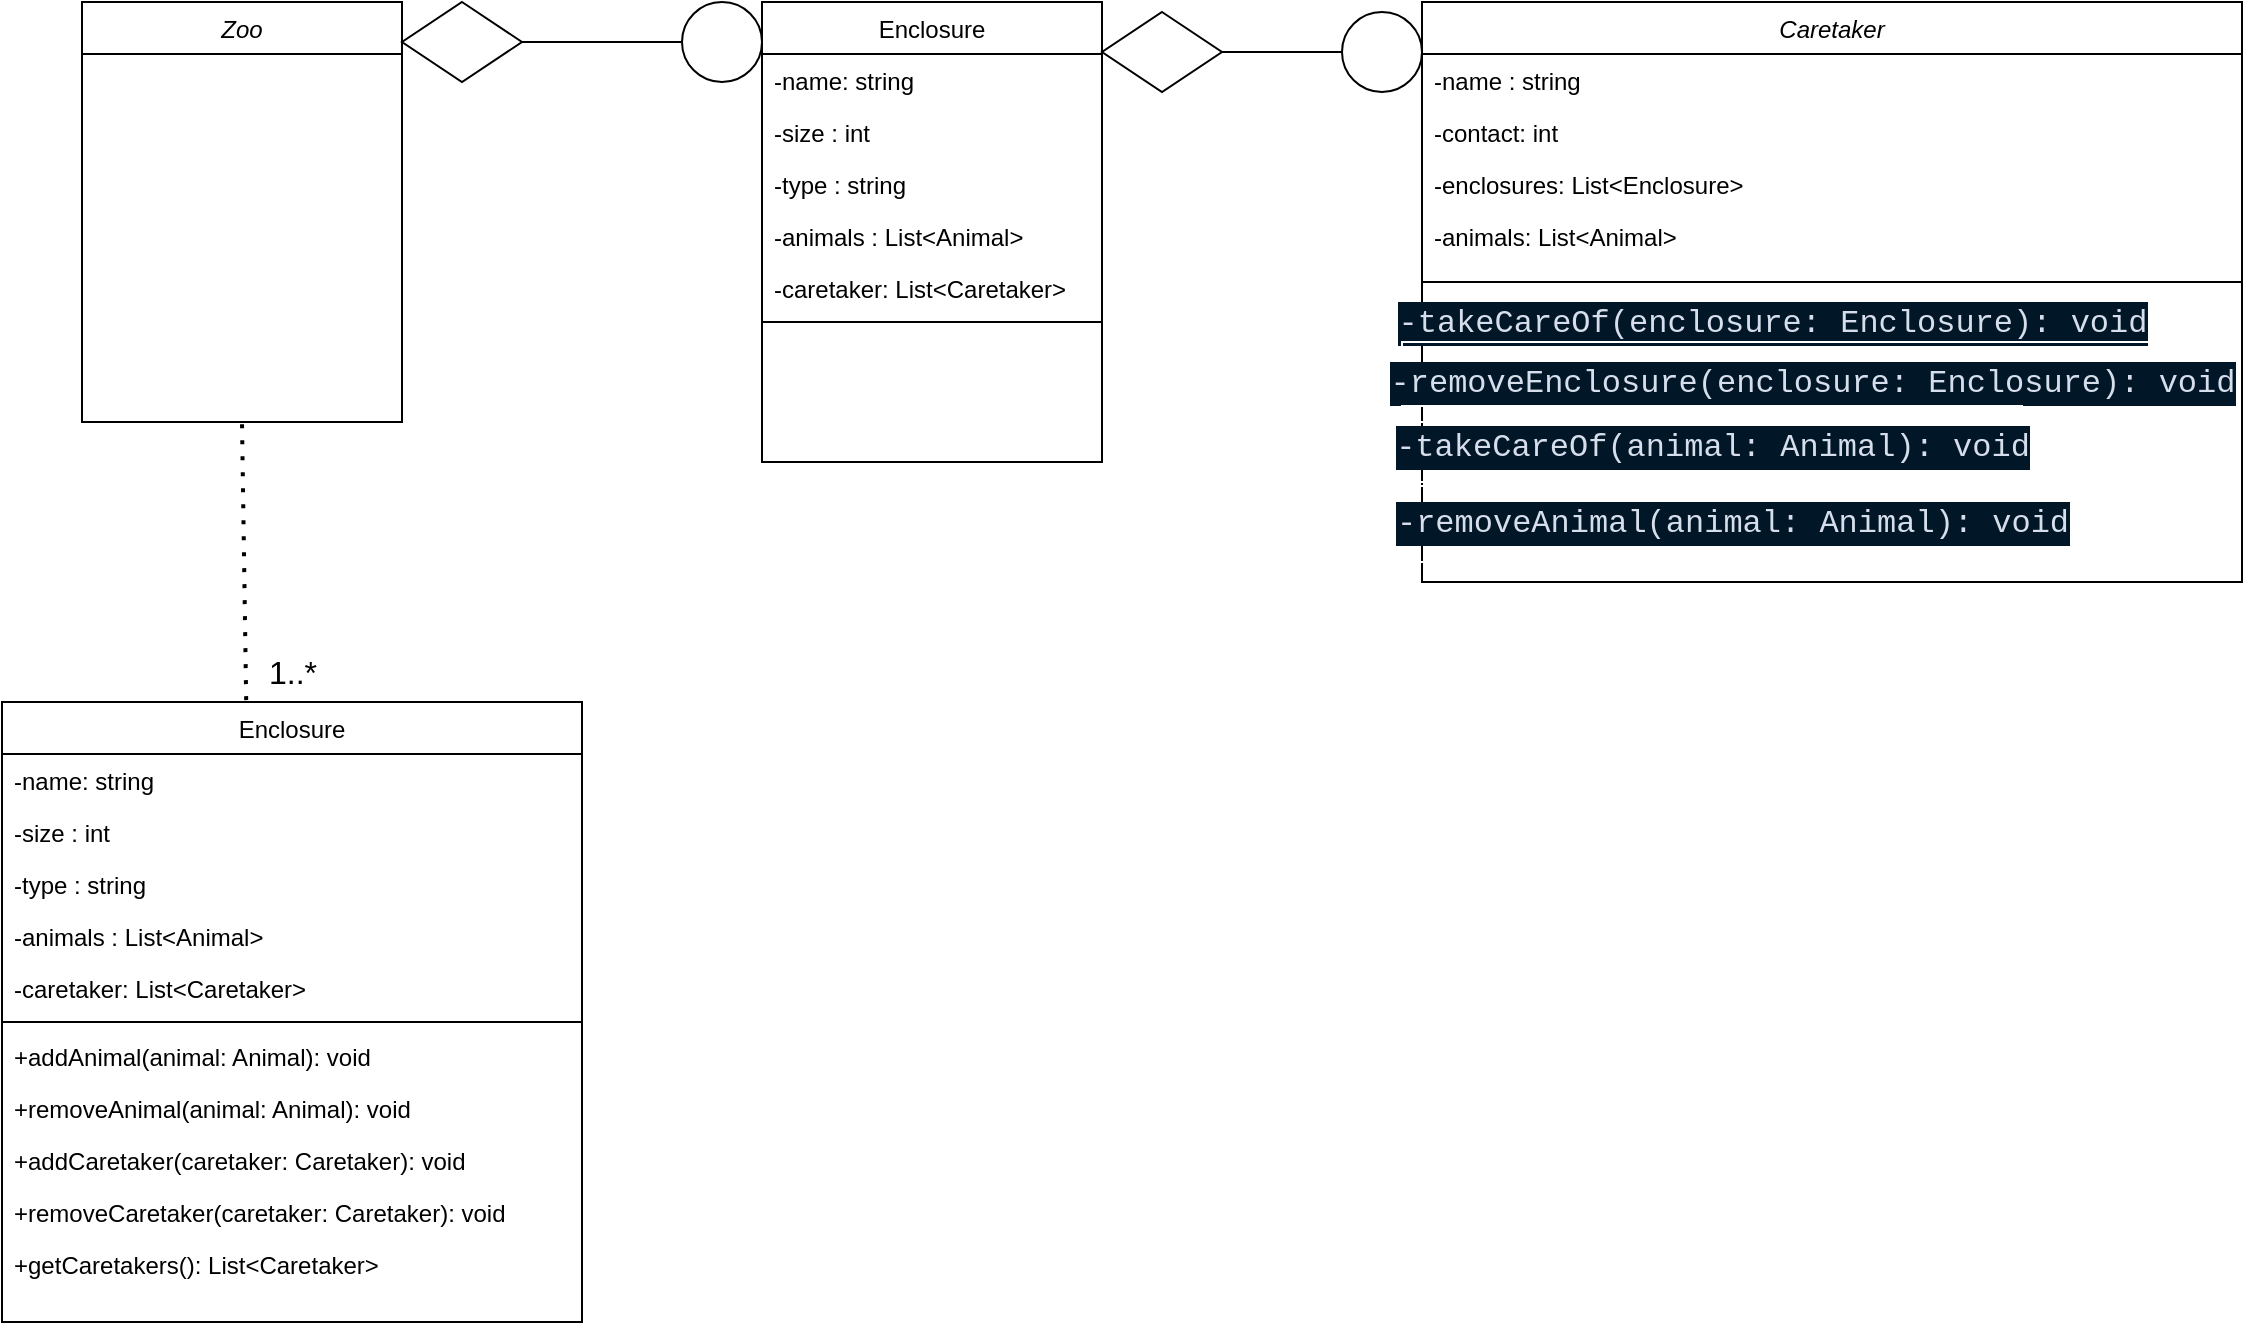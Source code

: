 <mxfile version="20.8.16" type="github">
  <diagram id="C5RBs43oDa-KdzZeNtuy" name="Page-1">
    <mxGraphModel dx="535" dy="684" grid="1" gridSize="10" guides="1" tooltips="1" connect="1" arrows="1" fold="1" page="1" pageScale="1" pageWidth="827" pageHeight="1169" math="0" shadow="0">
      <root>
        <mxCell id="WIyWlLk6GJQsqaUBKTNV-0" />
        <mxCell id="WIyWlLk6GJQsqaUBKTNV-1" parent="WIyWlLk6GJQsqaUBKTNV-0" />
        <mxCell id="w-smARKrVblFa7TTy6di-35" value="" style="rounded=0;whiteSpace=wrap;html=1;" vertex="1" parent="WIyWlLk6GJQsqaUBKTNV-1">
          <mxGeometry x="710" y="200" width="410" height="150" as="geometry" />
        </mxCell>
        <mxCell id="zkfFHV4jXpPFQw0GAbJ--0" value="Zoo" style="swimlane;fontStyle=2;align=center;verticalAlign=top;childLayout=stackLayout;horizontal=1;startSize=26;horizontalStack=0;resizeParent=1;resizeLast=0;collapsible=1;marginBottom=0;rounded=0;shadow=0;strokeWidth=1;strokeColor=#000000;fillColor=#FFFFFF;" parent="WIyWlLk6GJQsqaUBKTNV-1" vertex="1">
          <mxGeometry x="40" y="60" width="160" height="210" as="geometry">
            <mxRectangle x="220" y="120" width="160" height="26" as="alternateBounds" />
          </mxGeometry>
        </mxCell>
        <mxCell id="zkfFHV4jXpPFQw0GAbJ--17" value="Enclosure" style="swimlane;fontStyle=0;align=center;verticalAlign=top;childLayout=stackLayout;horizontal=1;startSize=26;horizontalStack=0;resizeParent=1;resizeLast=0;collapsible=1;marginBottom=0;rounded=0;shadow=0;strokeWidth=1;fillColor=#FFFFFF;" parent="WIyWlLk6GJQsqaUBKTNV-1" vertex="1">
          <mxGeometry x="380" y="60" width="170" height="230" as="geometry">
            <mxRectangle x="550" y="140" width="160" height="26" as="alternateBounds" />
          </mxGeometry>
        </mxCell>
        <mxCell id="zkfFHV4jXpPFQw0GAbJ--18" value="-name: string" style="text;align=left;verticalAlign=top;spacingLeft=4;spacingRight=4;overflow=hidden;rotatable=0;points=[[0,0.5],[1,0.5]];portConstraint=eastwest;" parent="zkfFHV4jXpPFQw0GAbJ--17" vertex="1">
          <mxGeometry y="26" width="170" height="26" as="geometry" />
        </mxCell>
        <mxCell id="zkfFHV4jXpPFQw0GAbJ--22" value="-size : int" style="text;align=left;verticalAlign=top;spacingLeft=4;spacingRight=4;overflow=hidden;rotatable=0;points=[[0,0.5],[1,0.5]];portConstraint=eastwest;rounded=0;shadow=0;html=0;fillColor=none;" parent="zkfFHV4jXpPFQw0GAbJ--17" vertex="1">
          <mxGeometry y="52" width="170" height="26" as="geometry" />
        </mxCell>
        <mxCell id="w-smARKrVblFa7TTy6di-8" value="-type : string" style="text;align=left;verticalAlign=top;spacingLeft=4;spacingRight=4;overflow=hidden;rotatable=0;points=[[0,0.5],[1,0.5]];portConstraint=eastwest;rounded=0;shadow=0;html=0;" vertex="1" parent="zkfFHV4jXpPFQw0GAbJ--17">
          <mxGeometry y="78" width="170" height="26" as="geometry" />
        </mxCell>
        <mxCell id="w-smARKrVblFa7TTy6di-9" value="-animals : List&lt;Animal&gt;" style="text;align=left;verticalAlign=top;spacingLeft=4;spacingRight=4;overflow=hidden;rotatable=0;points=[[0,0.5],[1,0.5]];portConstraint=eastwest;rounded=0;shadow=0;html=0;" vertex="1" parent="zkfFHV4jXpPFQw0GAbJ--17">
          <mxGeometry y="104" width="170" height="26" as="geometry" />
        </mxCell>
        <mxCell id="w-smARKrVblFa7TTy6di-10" value="-caretaker: List&lt;Caretaker&gt;" style="text;align=left;verticalAlign=top;spacingLeft=4;spacingRight=4;overflow=hidden;rotatable=0;points=[[0,0.5],[1,0.5]];portConstraint=eastwest;rounded=0;shadow=0;html=0;" vertex="1" parent="zkfFHV4jXpPFQw0GAbJ--17">
          <mxGeometry y="130" width="170" height="26" as="geometry" />
        </mxCell>
        <mxCell id="zkfFHV4jXpPFQw0GAbJ--23" value="" style="line;html=1;strokeWidth=1;align=left;verticalAlign=middle;spacingTop=-1;spacingLeft=3;spacingRight=3;rotatable=0;labelPosition=right;points=[];portConstraint=eastwest;" parent="zkfFHV4jXpPFQw0GAbJ--17" vertex="1">
          <mxGeometry y="156" width="170" height="8" as="geometry" />
        </mxCell>
        <mxCell id="zkfFHV4jXpPFQw0GAbJ--26" value="" style="endArrow=open;shadow=0;strokeWidth=1;rounded=0;endFill=1;edgeStyle=elbowEdgeStyle;elbow=vertical;startArrow=none;" parent="WIyWlLk6GJQsqaUBKTNV-1" source="w-smARKrVblFa7TTy6di-6" target="zkfFHV4jXpPFQw0GAbJ--17" edge="1">
          <mxGeometry x="0.5" y="41" relative="1" as="geometry">
            <mxPoint x="380" y="192" as="sourcePoint" />
            <mxPoint x="540" y="192" as="targetPoint" />
            <mxPoint x="-40" y="32" as="offset" />
          </mxGeometry>
        </mxCell>
        <mxCell id="w-smARKrVblFa7TTy6di-2" value="" style="endArrow=none;shadow=0;strokeWidth=1;rounded=0;endFill=1;edgeStyle=elbowEdgeStyle;elbow=vertical;" edge="1" parent="WIyWlLk6GJQsqaUBKTNV-1" source="zkfFHV4jXpPFQw0GAbJ--0" target="w-smARKrVblFa7TTy6di-0">
          <mxGeometry x="0.5" y="41" relative="1" as="geometry">
            <mxPoint x="380" y="228" as="sourcePoint" />
            <mxPoint x="508" y="228" as="targetPoint" />
            <mxPoint x="-40" y="32" as="offset" />
          </mxGeometry>
        </mxCell>
        <mxCell id="w-smARKrVblFa7TTy6di-0" value="" style="rhombus;whiteSpace=wrap;html=1;verticalAlign=top;fontStyle=2;startSize=26;rounded=0;shadow=0;strokeWidth=1;" vertex="1" parent="WIyWlLk6GJQsqaUBKTNV-1">
          <mxGeometry x="200" y="60" width="60" height="40" as="geometry" />
        </mxCell>
        <mxCell id="w-smARKrVblFa7TTy6di-6" value="" style="ellipse;whiteSpace=wrap;html=1;aspect=fixed;" vertex="1" parent="WIyWlLk6GJQsqaUBKTNV-1">
          <mxGeometry x="340" y="60" width="40" height="40" as="geometry" />
        </mxCell>
        <mxCell id="w-smARKrVblFa7TTy6di-13" value="" style="endArrow=none;html=1;rounded=0;exitX=1;exitY=0.5;exitDx=0;exitDy=0;entryX=0;entryY=0.5;entryDx=0;entryDy=0;" edge="1" parent="WIyWlLk6GJQsqaUBKTNV-1" source="w-smARKrVblFa7TTy6di-0" target="w-smARKrVblFa7TTy6di-6">
          <mxGeometry width="50" height="50" relative="1" as="geometry">
            <mxPoint x="290" y="84.5" as="sourcePoint" />
            <mxPoint x="350" y="85" as="targetPoint" />
          </mxGeometry>
        </mxCell>
        <mxCell id="w-smARKrVblFa7TTy6di-15" value="" style="rhombus;whiteSpace=wrap;html=1;verticalAlign=top;fontStyle=2;startSize=26;rounded=0;shadow=0;strokeWidth=1;" vertex="1" parent="WIyWlLk6GJQsqaUBKTNV-1">
          <mxGeometry x="550" y="65" width="60" height="40" as="geometry" />
        </mxCell>
        <mxCell id="w-smARKrVblFa7TTy6di-16" value="" style="endArrow=none;html=1;rounded=0;exitX=1;exitY=0.5;exitDx=0;exitDy=0;entryX=0;entryY=0.5;entryDx=0;entryDy=0;" edge="1" parent="WIyWlLk6GJQsqaUBKTNV-1" source="w-smARKrVblFa7TTy6di-15" target="w-smARKrVblFa7TTy6di-17">
          <mxGeometry width="50" height="50" relative="1" as="geometry">
            <mxPoint x="590" y="84.5" as="sourcePoint" />
            <mxPoint x="680" y="84.5" as="targetPoint" />
          </mxGeometry>
        </mxCell>
        <mxCell id="w-smARKrVblFa7TTy6di-17" value="" style="ellipse;whiteSpace=wrap;html=1;aspect=fixed;" vertex="1" parent="WIyWlLk6GJQsqaUBKTNV-1">
          <mxGeometry x="670" y="65" width="40" height="40" as="geometry" />
        </mxCell>
        <mxCell id="w-smARKrVblFa7TTy6di-19" value="Caretaker" style="swimlane;fontStyle=2;align=center;verticalAlign=top;childLayout=stackLayout;horizontal=1;startSize=26;horizontalStack=0;resizeParent=1;resizeLast=0;collapsible=1;marginBottom=0;rounded=0;shadow=0;strokeWidth=1;" vertex="1" parent="WIyWlLk6GJQsqaUBKTNV-1">
          <mxGeometry x="710" y="60" width="410" height="140" as="geometry">
            <mxRectangle x="710" y="60" width="160" height="26" as="alternateBounds" />
          </mxGeometry>
        </mxCell>
        <mxCell id="w-smARKrVblFa7TTy6di-25" value="-name : string" style="text;align=left;verticalAlign=top;spacingLeft=4;spacingRight=4;overflow=hidden;rotatable=0;points=[[0,0.5],[1,0.5]];portConstraint=eastwest;rounded=0;shadow=0;html=0;" vertex="1" parent="w-smARKrVblFa7TTy6di-19">
          <mxGeometry y="26" width="410" height="26" as="geometry" />
        </mxCell>
        <mxCell id="w-smARKrVblFa7TTy6di-26" value="-contact: int" style="text;align=left;verticalAlign=top;spacingLeft=4;spacingRight=4;overflow=hidden;rotatable=0;points=[[0,0.5],[1,0.5]];portConstraint=eastwest;rounded=0;shadow=0;html=0;" vertex="1" parent="w-smARKrVblFa7TTy6di-19">
          <mxGeometry y="52" width="410" height="26" as="geometry" />
        </mxCell>
        <mxCell id="w-smARKrVblFa7TTy6di-27" value="-enclosures: List&lt;Enclosure&gt;" style="text;align=left;verticalAlign=top;spacingLeft=4;spacingRight=4;overflow=hidden;rotatable=0;points=[[0,0.5],[1,0.5]];portConstraint=eastwest;rounded=0;shadow=0;html=0;" vertex="1" parent="w-smARKrVblFa7TTy6di-19">
          <mxGeometry y="78" width="410" height="26" as="geometry" />
        </mxCell>
        <mxCell id="w-smARKrVblFa7TTy6di-28" value="-animals: List&lt;Animal&gt;" style="text;align=left;verticalAlign=top;spacingLeft=4;spacingRight=4;overflow=hidden;rotatable=0;points=[[0,0.5],[1,0.5]];portConstraint=eastwest;rounded=0;shadow=0;html=0;" vertex="1" parent="w-smARKrVblFa7TTy6di-19">
          <mxGeometry y="104" width="410" height="26" as="geometry" />
        </mxCell>
        <mxCell id="w-smARKrVblFa7TTy6di-34" value="&lt;div style=&quot;color: rgb(214, 222, 235); background-color: rgb(1, 22, 39); font-family: &amp;quot;Operator Mono&amp;quot;, Consolas, &amp;quot;Courier New&amp;quot;, monospace; font-weight: normal; font-size: 16px; line-height: 22px;&quot;&gt;&lt;div&gt;-takeCareOf(enclosure: Enclosure): void&lt;/div&gt;&lt;/div&gt;" style="text;html=1;align=center;verticalAlign=middle;resizable=0;points=[];autosize=1;strokeColor=none;fillColor=none;" vertex="1" parent="WIyWlLk6GJQsqaUBKTNV-1">
          <mxGeometry x="680" y="200" width="410" height="40" as="geometry" />
        </mxCell>
        <mxCell id="w-smARKrVblFa7TTy6di-36" value="&lt;div style=&quot;color: rgb(214, 222, 235); background-color: rgb(1, 22, 39); font-family: &amp;quot;Operator Mono&amp;quot;, Consolas, &amp;quot;Courier New&amp;quot;, monospace; font-weight: normal; font-size: 16px; line-height: 22px;&quot;&gt;&lt;div&gt;-removeEnclosure(enclosure: Enclosure): void&lt;/div&gt;&lt;/div&gt;" style="text;html=1;align=center;verticalAlign=middle;resizable=0;points=[];autosize=1;strokeColor=#FFFFFF;fillColor=none;" vertex="1" parent="WIyWlLk6GJQsqaUBKTNV-1">
          <mxGeometry x="700" y="230" width="410" height="40" as="geometry" />
        </mxCell>
        <mxCell id="w-smARKrVblFa7TTy6di-37" value="&lt;div style=&quot;color: rgb(214, 222, 235); background-color: rgb(1, 22, 39); font-family: &amp;quot;Operator Mono&amp;quot;, Consolas, &amp;quot;Courier New&amp;quot;, monospace; font-weight: normal; font-size: 16px; line-height: 22px;&quot;&gt;&lt;div&gt;-takeCareOf(animal: Animal): void&lt;/div&gt;&lt;/div&gt;" style="text;html=1;align=center;verticalAlign=middle;resizable=0;points=[];autosize=1;strokeColor=#FFFFFF;fillColor=none;" vertex="1" parent="WIyWlLk6GJQsqaUBKTNV-1">
          <mxGeometry x="700" y="262" width="310" height="40" as="geometry" />
        </mxCell>
        <mxCell id="w-smARKrVblFa7TTy6di-38" value="&lt;div style=&quot;color: rgb(214, 222, 235); background-color: rgb(1, 22, 39); font-family: &amp;quot;Operator Mono&amp;quot;, Consolas, &amp;quot;Courier New&amp;quot;, monospace; font-weight: normal; font-size: 16px; line-height: 22px;&quot;&gt;&lt;div&gt;-removeAnimal(animal: Animal): void&lt;/div&gt;&lt;/div&gt;" style="text;html=1;align=center;verticalAlign=middle;resizable=0;points=[];autosize=1;strokeColor=#FFFFFF;fillColor=none;" vertex="1" parent="WIyWlLk6GJQsqaUBKTNV-1">
          <mxGeometry x="700" y="300" width="330" height="40" as="geometry" />
        </mxCell>
        <mxCell id="w-smARKrVblFa7TTy6di-44" value="" style="endArrow=none;dashed=1;html=1;dashPattern=1 3;strokeWidth=2;rounded=0;entryX=0.5;entryY=1;entryDx=0;entryDy=0;exitX=0.421;exitY=-0.003;exitDx=0;exitDy=0;exitPerimeter=0;" edge="1" parent="WIyWlLk6GJQsqaUBKTNV-1" source="w-smARKrVblFa7TTy6di-55" target="zkfFHV4jXpPFQw0GAbJ--0">
          <mxGeometry width="50" height="50" relative="1" as="geometry">
            <mxPoint x="121" y="490" as="sourcePoint" />
            <mxPoint x="600" y="330" as="targetPoint" />
          </mxGeometry>
        </mxCell>
        <mxCell id="w-smARKrVblFa7TTy6di-45" value="&lt;font size=&quot;3&quot;&gt;1..*&lt;/font&gt;" style="text;html=1;align=center;verticalAlign=middle;resizable=0;points=[];autosize=1;strokeColor=none;fillColor=none;" vertex="1" parent="WIyWlLk6GJQsqaUBKTNV-1">
          <mxGeometry x="120" y="380" width="50" height="30" as="geometry" />
        </mxCell>
        <mxCell id="w-smARKrVblFa7TTy6di-55" value="Enclosure" style="swimlane;fontStyle=0;align=center;verticalAlign=top;childLayout=stackLayout;horizontal=1;startSize=26;horizontalStack=0;resizeParent=1;resizeLast=0;collapsible=1;marginBottom=0;rounded=0;shadow=0;strokeWidth=1;fillColor=#FFFFFF;" vertex="1" parent="WIyWlLk6GJQsqaUBKTNV-1">
          <mxGeometry y="410" width="290" height="310" as="geometry">
            <mxRectangle x="550" y="140" width="160" height="26" as="alternateBounds" />
          </mxGeometry>
        </mxCell>
        <mxCell id="w-smARKrVblFa7TTy6di-56" value="-name: string" style="text;align=left;verticalAlign=top;spacingLeft=4;spacingRight=4;overflow=hidden;rotatable=0;points=[[0,0.5],[1,0.5]];portConstraint=eastwest;" vertex="1" parent="w-smARKrVblFa7TTy6di-55">
          <mxGeometry y="26" width="290" height="26" as="geometry" />
        </mxCell>
        <mxCell id="w-smARKrVblFa7TTy6di-57" value="-size : int" style="text;align=left;verticalAlign=top;spacingLeft=4;spacingRight=4;overflow=hidden;rotatable=0;points=[[0,0.5],[1,0.5]];portConstraint=eastwest;rounded=0;shadow=0;html=0;fillColor=none;" vertex="1" parent="w-smARKrVblFa7TTy6di-55">
          <mxGeometry y="52" width="290" height="26" as="geometry" />
        </mxCell>
        <mxCell id="w-smARKrVblFa7TTy6di-58" value="-type : string" style="text;align=left;verticalAlign=top;spacingLeft=4;spacingRight=4;overflow=hidden;rotatable=0;points=[[0,0.5],[1,0.5]];portConstraint=eastwest;rounded=0;shadow=0;html=0;" vertex="1" parent="w-smARKrVblFa7TTy6di-55">
          <mxGeometry y="78" width="290" height="26" as="geometry" />
        </mxCell>
        <mxCell id="w-smARKrVblFa7TTy6di-59" value="-animals : List&lt;Animal&gt;" style="text;align=left;verticalAlign=top;spacingLeft=4;spacingRight=4;overflow=hidden;rotatable=0;points=[[0,0.5],[1,0.5]];portConstraint=eastwest;rounded=0;shadow=0;html=0;" vertex="1" parent="w-smARKrVblFa7TTy6di-55">
          <mxGeometry y="104" width="290" height="26" as="geometry" />
        </mxCell>
        <mxCell id="w-smARKrVblFa7TTy6di-60" value="-caretaker: List&lt;Caretaker&gt;" style="text;align=left;verticalAlign=top;spacingLeft=4;spacingRight=4;overflow=hidden;rotatable=0;points=[[0,0.5],[1,0.5]];portConstraint=eastwest;rounded=0;shadow=0;html=0;" vertex="1" parent="w-smARKrVblFa7TTy6di-55">
          <mxGeometry y="130" width="290" height="26" as="geometry" />
        </mxCell>
        <mxCell id="w-smARKrVblFa7TTy6di-61" value="" style="line;html=1;strokeWidth=1;align=left;verticalAlign=middle;spacingTop=-1;spacingLeft=3;spacingRight=3;rotatable=0;labelPosition=right;points=[];portConstraint=eastwest;" vertex="1" parent="w-smARKrVblFa7TTy6di-55">
          <mxGeometry y="156" width="290" height="8" as="geometry" />
        </mxCell>
        <mxCell id="w-smARKrVblFa7TTy6di-62" value="+addAnimal(animal: Animal): void" style="text;align=left;verticalAlign=top;spacingLeft=4;spacingRight=4;overflow=hidden;rotatable=0;points=[[0,0.5],[1,0.5]];portConstraint=eastwest;rounded=0;shadow=0;html=0;" vertex="1" parent="w-smARKrVblFa7TTy6di-55">
          <mxGeometry y="164" width="290" height="26" as="geometry" />
        </mxCell>
        <mxCell id="w-smARKrVblFa7TTy6di-63" value="+removeAnimal(animal: Animal): void" style="text;align=left;verticalAlign=top;spacingLeft=4;spacingRight=4;overflow=hidden;rotatable=0;points=[[0,0.5],[1,0.5]];portConstraint=eastwest;rounded=0;shadow=0;html=0;" vertex="1" parent="w-smARKrVblFa7TTy6di-55">
          <mxGeometry y="190" width="290" height="26" as="geometry" />
        </mxCell>
        <mxCell id="w-smARKrVblFa7TTy6di-64" value="+addCaretaker(caretaker: Caretaker): void" style="text;align=left;verticalAlign=top;spacingLeft=4;spacingRight=4;overflow=hidden;rotatable=0;points=[[0,0.5],[1,0.5]];portConstraint=eastwest;rounded=0;shadow=0;html=0;" vertex="1" parent="w-smARKrVblFa7TTy6di-55">
          <mxGeometry y="216" width="290" height="26" as="geometry" />
        </mxCell>
        <mxCell id="w-smARKrVblFa7TTy6di-65" value="+removeCaretaker(caretaker: Caretaker): void" style="text;align=left;verticalAlign=top;spacingLeft=4;spacingRight=4;overflow=hidden;rotatable=0;points=[[0,0.5],[1,0.5]];portConstraint=eastwest;rounded=0;shadow=0;html=0;" vertex="1" parent="w-smARKrVblFa7TTy6di-55">
          <mxGeometry y="242" width="290" height="26" as="geometry" />
        </mxCell>
        <mxCell id="w-smARKrVblFa7TTy6di-66" value="+getCaretakers(): List&lt;Caretaker&gt;" style="text;align=left;verticalAlign=top;spacingLeft=4;spacingRight=4;overflow=hidden;rotatable=0;points=[[0,0.5],[1,0.5]];portConstraint=eastwest;rounded=0;shadow=0;html=0;" vertex="1" parent="w-smARKrVblFa7TTy6di-55">
          <mxGeometry y="268" width="290" height="26" as="geometry" />
        </mxCell>
      </root>
    </mxGraphModel>
  </diagram>
</mxfile>
